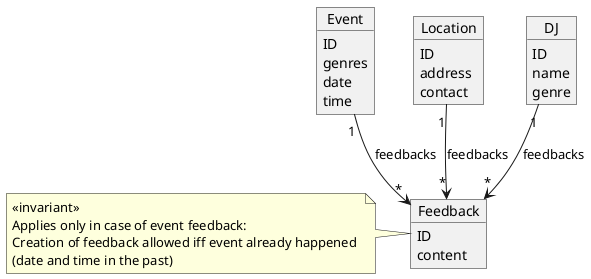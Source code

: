 @startuml model

object Event {
  ID
  genres
  date
  time
}

object Location {
  ID
  address
  contact
}

object DJ {
  ID
  name
  genre
}

object Feedback {
  ID
  content
}

note left
  <<invariant>>
  Applies only in case of event feedback:
  Creation of feedback allowed iff event already happened 
  (date and time in the past)
end note


Event "1" --> "*" Feedback : feedbacks
Location "1" --> "*" Feedback : feedbacks
DJ "1" --> "*" Feedback : feedbacks

@enduml